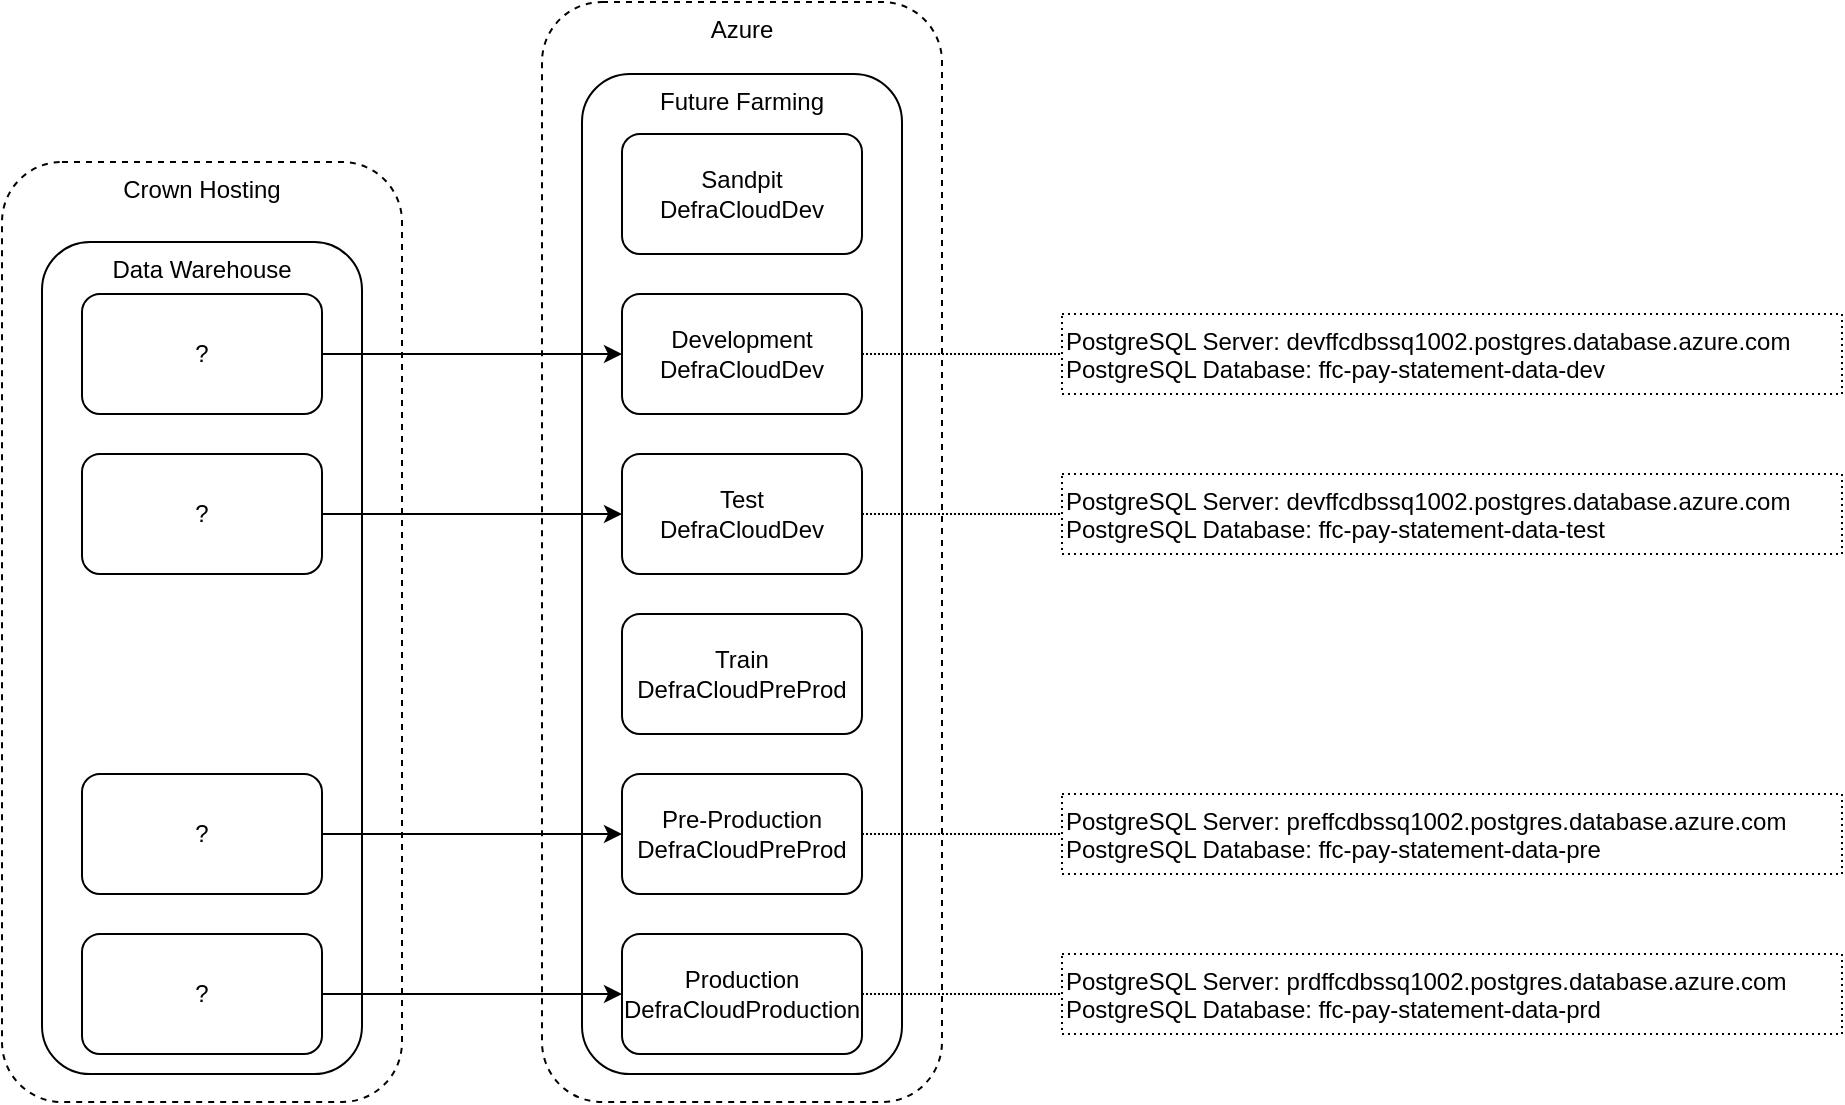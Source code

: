 <mxfile version="21.0.1" type="device"><diagram id="C3n2u9p28RJBCAid8Xp9" name="Page-1"><mxGraphModel dx="2206" dy="19" grid="1" gridSize="10" guides="1" tooltips="1" connect="1" arrows="1" fold="1" page="1" pageScale="1" pageWidth="827" pageHeight="1169" math="0" shadow="0"><root><mxCell id="0"/><mxCell id="1" parent="0"/><mxCell id="iOJ-4KOOphPzWoxPUmpx-9" value="Azure" style="rounded=1;whiteSpace=wrap;html=1;dashed=1;verticalAlign=top;" parent="1" vertex="1"><mxGeometry x="310" y="1250" width="200" height="550" as="geometry"/></mxCell><mxCell id="iOJ-4KOOphPzWoxPUmpx-8" value="Crown Hosting" style="rounded=1;whiteSpace=wrap;html=1;dashed=1;verticalAlign=top;" parent="1" vertex="1"><mxGeometry x="40" y="1330" width="200" height="470" as="geometry"/></mxCell><mxCell id="xMmDxgA52zjlr51yU6Mr-22" value="Future Farming" style="rounded=1;whiteSpace=wrap;html=1;verticalAlign=top;" parent="1" vertex="1"><mxGeometry x="330" y="1286" width="160" height="500" as="geometry"/></mxCell><mxCell id="xMmDxgA52zjlr51yU6Mr-1" value="Sandpit&lt;br&gt;DefraCloudDev" style="rounded=1;whiteSpace=wrap;html=1;" parent="1" vertex="1"><mxGeometry x="350" y="1316" width="120" height="60" as="geometry"/></mxCell><mxCell id="iOJ-4KOOphPzWoxPUmpx-19" style="edgeStyle=orthogonalEdgeStyle;rounded=0;orthogonalLoop=1;jettySize=auto;html=1;entryX=0;entryY=0.5;entryDx=0;entryDy=0;dashed=1;dashPattern=1 1;endArrow=none;endFill=0;" parent="1" source="xMmDxgA52zjlr51yU6Mr-2" target="iOJ-4KOOphPzWoxPUmpx-18" edge="1"><mxGeometry relative="1" as="geometry"/></mxCell><mxCell id="xMmDxgA52zjlr51yU6Mr-2" value="Development&lt;br&gt;DefraCloudDev" style="rounded=1;whiteSpace=wrap;html=1;" parent="1" vertex="1"><mxGeometry x="350" y="1396" width="120" height="60" as="geometry"/></mxCell><mxCell id="iOJ-4KOOphPzWoxPUmpx-21" style="edgeStyle=orthogonalEdgeStyle;rounded=0;orthogonalLoop=1;jettySize=auto;html=1;entryX=0;entryY=0.5;entryDx=0;entryDy=0;dashed=1;dashPattern=1 1;endArrow=none;endFill=0;" parent="1" source="xMmDxgA52zjlr51yU6Mr-3" target="iOJ-4KOOphPzWoxPUmpx-20" edge="1"><mxGeometry relative="1" as="geometry"/></mxCell><mxCell id="xMmDxgA52zjlr51yU6Mr-3" value="Test&lt;br&gt;DefraCloudDev" style="rounded=1;whiteSpace=wrap;html=1;" parent="1" vertex="1"><mxGeometry x="350" y="1476" width="120" height="60" as="geometry"/></mxCell><mxCell id="xMmDxgA52zjlr51yU6Mr-4" value="Train&lt;br&gt;DefraCloudPreProd" style="rounded=1;whiteSpace=wrap;html=1;" parent="1" vertex="1"><mxGeometry x="350" y="1556" width="120" height="60" as="geometry"/></mxCell><mxCell id="iOJ-4KOOphPzWoxPUmpx-23" style="edgeStyle=orthogonalEdgeStyle;rounded=0;orthogonalLoop=1;jettySize=auto;html=1;dashed=1;dashPattern=1 1;endArrow=none;endFill=0;" parent="1" source="xMmDxgA52zjlr51yU6Mr-5" target="iOJ-4KOOphPzWoxPUmpx-22" edge="1"><mxGeometry relative="1" as="geometry"/></mxCell><mxCell id="xMmDxgA52zjlr51yU6Mr-5" value="Pre-Production&lt;br&gt;DefraCloudPreProd" style="rounded=1;whiteSpace=wrap;html=1;" parent="1" vertex="1"><mxGeometry x="350" y="1636" width="120" height="60" as="geometry"/></mxCell><mxCell id="iOJ-4KOOphPzWoxPUmpx-25" style="edgeStyle=orthogonalEdgeStyle;rounded=0;orthogonalLoop=1;jettySize=auto;html=1;dashed=1;dashPattern=1 1;endArrow=none;endFill=0;" parent="1" source="xMmDxgA52zjlr51yU6Mr-6" target="iOJ-4KOOphPzWoxPUmpx-24" edge="1"><mxGeometry relative="1" as="geometry"/></mxCell><mxCell id="xMmDxgA52zjlr51yU6Mr-6" value="Production&lt;br&gt;DefraCloudProduction" style="rounded=1;whiteSpace=wrap;html=1;" parent="1" vertex="1"><mxGeometry x="350" y="1716" width="120" height="60" as="geometry"/></mxCell><mxCell id="iOJ-4KOOphPzWoxPUmpx-1" value="Data Warehouse" style="rounded=1;whiteSpace=wrap;html=1;verticalAlign=top;" parent="1" vertex="1"><mxGeometry x="60" y="1370" width="160" height="416" as="geometry"/></mxCell><mxCell id="iOJ-4KOOphPzWoxPUmpx-11" style="edgeStyle=orthogonalEdgeStyle;rounded=0;orthogonalLoop=1;jettySize=auto;html=1;" parent="1" source="iOJ-4KOOphPzWoxPUmpx-3" target="xMmDxgA52zjlr51yU6Mr-2" edge="1"><mxGeometry relative="1" as="geometry"/></mxCell><mxCell id="iOJ-4KOOphPzWoxPUmpx-3" value="?" style="rounded=1;whiteSpace=wrap;html=1;" parent="1" vertex="1"><mxGeometry x="80" y="1396" width="120" height="60" as="geometry"/></mxCell><mxCell id="iOJ-4KOOphPzWoxPUmpx-12" style="edgeStyle=orthogonalEdgeStyle;rounded=0;orthogonalLoop=1;jettySize=auto;html=1;" parent="1" source="iOJ-4KOOphPzWoxPUmpx-4" target="xMmDxgA52zjlr51yU6Mr-3" edge="1"><mxGeometry relative="1" as="geometry"/></mxCell><mxCell id="iOJ-4KOOphPzWoxPUmpx-4" value="?" style="rounded=1;whiteSpace=wrap;html=1;" parent="1" vertex="1"><mxGeometry x="80" y="1476" width="120" height="60" as="geometry"/></mxCell><mxCell id="iOJ-4KOOphPzWoxPUmpx-14" style="edgeStyle=orthogonalEdgeStyle;rounded=0;orthogonalLoop=1;jettySize=auto;html=1;" parent="1" source="iOJ-4KOOphPzWoxPUmpx-6" target="xMmDxgA52zjlr51yU6Mr-5" edge="1"><mxGeometry relative="1" as="geometry"/></mxCell><mxCell id="iOJ-4KOOphPzWoxPUmpx-6" value="?" style="rounded=1;whiteSpace=wrap;html=1;" parent="1" vertex="1"><mxGeometry x="80" y="1636" width="120" height="60" as="geometry"/></mxCell><mxCell id="iOJ-4KOOphPzWoxPUmpx-15" style="edgeStyle=orthogonalEdgeStyle;rounded=0;orthogonalLoop=1;jettySize=auto;html=1;" parent="1" source="iOJ-4KOOphPzWoxPUmpx-7" target="xMmDxgA52zjlr51yU6Mr-6" edge="1"><mxGeometry relative="1" as="geometry"/></mxCell><mxCell id="iOJ-4KOOphPzWoxPUmpx-7" value="?" style="rounded=1;whiteSpace=wrap;html=1;" parent="1" vertex="1"><mxGeometry x="80" y="1716" width="120" height="60" as="geometry"/></mxCell><mxCell id="iOJ-4KOOphPzWoxPUmpx-18" value="PostgreSQL Server: devffcdbssq1002.postgres.database.azure.com&lt;br&gt;PostgreSQL Database: ffc-pay-statement-data-dev" style="rounded=0;whiteSpace=wrap;html=1;dashed=1;dashPattern=1 2;align=left;verticalAlign=top;" parent="1" vertex="1"><mxGeometry x="570" y="1406" width="390" height="40" as="geometry"/></mxCell><mxCell id="iOJ-4KOOphPzWoxPUmpx-20" value="PostgreSQL Server: devffcdbssq1002.postgres.database.azure.com&lt;br&gt;PostgreSQL Database: ffc-pay-statement-data-test" style="rounded=0;whiteSpace=wrap;html=1;dashed=1;dashPattern=1 2;align=left;verticalAlign=top;" parent="1" vertex="1"><mxGeometry x="570" y="1486" width="390" height="40" as="geometry"/></mxCell><mxCell id="iOJ-4KOOphPzWoxPUmpx-22" value="PostgreSQL Server: preffcdbssq1002.postgres.database.azure.com&lt;br&gt;PostgreSQL Database: ffc-pay-statement-data-pre" style="rounded=0;whiteSpace=wrap;html=1;dashed=1;dashPattern=1 2;align=left;verticalAlign=top;" parent="1" vertex="1"><mxGeometry x="570" y="1646" width="390" height="40" as="geometry"/></mxCell><mxCell id="iOJ-4KOOphPzWoxPUmpx-24" value="PostgreSQL Server: prdffcdbssq1002.postgres.database.azure.com&lt;br&gt;PostgreSQL Database: ffc-pay-statement-data-prd" style="rounded=0;whiteSpace=wrap;html=1;dashed=1;dashPattern=1 2;align=left;verticalAlign=top;" parent="1" vertex="1"><mxGeometry x="570" y="1726" width="390" height="40" as="geometry"/></mxCell></root></mxGraphModel></diagram></mxfile>